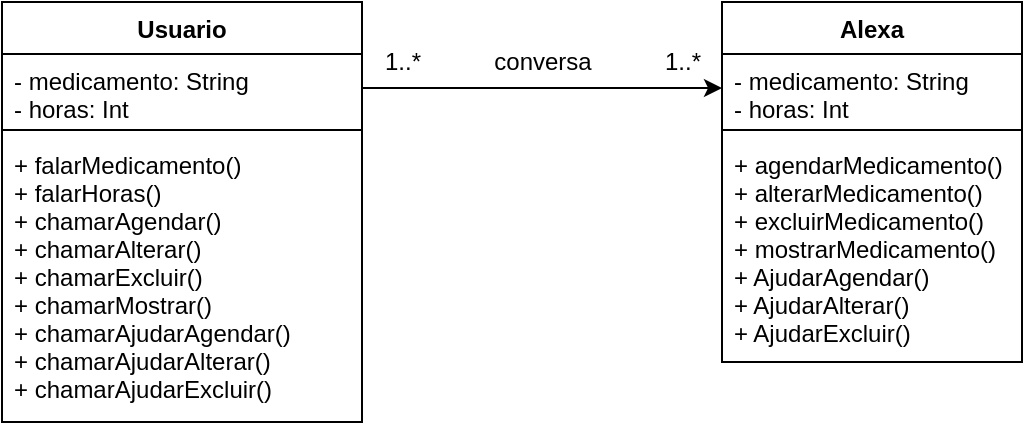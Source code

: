 <mxfile version="14.7.10" type="device"><diagram id="OY3RYMJDc1e3CxfWYjme" name="Diagrama de Classe"><mxGraphModel dx="783" dy="442" grid="1" gridSize="10" guides="1" tooltips="1" connect="1" arrows="1" fold="1" page="1" pageScale="1" pageWidth="827" pageHeight="1169" background="#ffffff" math="0" shadow="0"><root><mxCell id="0"/><mxCell id="1" parent="0"/><mxCell id="vJPKn4PcI-dAZywdKtYk-10" value="Alexa" style="swimlane;fontStyle=1;align=center;verticalAlign=top;childLayout=stackLayout;horizontal=1;startSize=26;horizontalStack=0;resizeParent=1;resizeParentMax=0;resizeLast=0;collapsible=1;marginBottom=0;" vertex="1" parent="1"><mxGeometry x="400" y="40" width="150" height="180" as="geometry"><mxRectangle x="110" y="70" width="80" height="26" as="alternateBounds"/></mxGeometry></mxCell><mxCell id="vJPKn4PcI-dAZywdKtYk-11" value="- medicamento: String&#10;- horas: Int " style="text;strokeColor=none;fillColor=none;align=left;verticalAlign=top;spacingLeft=4;spacingRight=4;overflow=hidden;rotatable=0;points=[[0,0.5],[1,0.5]];portConstraint=eastwest;" vertex="1" parent="vJPKn4PcI-dAZywdKtYk-10"><mxGeometry y="26" width="150" height="34" as="geometry"/></mxCell><mxCell id="vJPKn4PcI-dAZywdKtYk-12" value="" style="line;strokeWidth=1;fillColor=none;align=left;verticalAlign=middle;spacingTop=-1;spacingLeft=3;spacingRight=3;rotatable=0;labelPosition=right;points=[];portConstraint=eastwest;" vertex="1" parent="vJPKn4PcI-dAZywdKtYk-10"><mxGeometry y="60" width="150" height="8" as="geometry"/></mxCell><mxCell id="vJPKn4PcI-dAZywdKtYk-13" value="+ agendarMedicamento()&#10;+ alterarMedicamento()&#10;+ excluirMedicamento()&#10;+ mostrarMedicamento()&#10;+ AjudarAgendar()&#10;+ AjudarAlterar()&#10;+ AjudarExcluir()" style="text;strokeColor=none;fillColor=none;align=left;verticalAlign=top;spacingLeft=4;spacingRight=4;overflow=hidden;rotatable=0;points=[[0,0.5],[1,0.5]];portConstraint=eastwest;" vertex="1" parent="vJPKn4PcI-dAZywdKtYk-10"><mxGeometry y="68" width="150" height="112" as="geometry"/></mxCell><mxCell id="vJPKn4PcI-dAZywdKtYk-15" value="1..*" style="text;html=1;align=center;verticalAlign=middle;resizable=0;points=[];autosize=1;strokeColor=none;" vertex="1" parent="1"><mxGeometry x="225" y="60" width="30" height="20" as="geometry"/></mxCell><mxCell id="vJPKn4PcI-dAZywdKtYk-17" value="conversa" style="text;html=1;align=center;verticalAlign=middle;resizable=0;points=[];autosize=1;strokeColor=none;" vertex="1" parent="1"><mxGeometry x="280" y="60" width="60" height="20" as="geometry"/></mxCell><mxCell id="vJPKn4PcI-dAZywdKtYk-18" value="1..*" style="text;html=1;align=center;verticalAlign=middle;resizable=0;points=[];autosize=1;strokeColor=none;" vertex="1" parent="1"><mxGeometry x="365" y="60" width="30" height="20" as="geometry"/></mxCell><mxCell id="vJPKn4PcI-dAZywdKtYk-22" value="Usuario" style="swimlane;fontStyle=1;align=center;verticalAlign=top;childLayout=stackLayout;horizontal=1;startSize=26;horizontalStack=0;resizeParent=1;resizeParentMax=0;resizeLast=0;collapsible=1;marginBottom=0;" vertex="1" parent="1"><mxGeometry x="40" y="40" width="180" height="210" as="geometry"/></mxCell><mxCell id="vJPKn4PcI-dAZywdKtYk-23" value="- medicamento: String&#10;- horas: Int" style="text;strokeColor=none;fillColor=none;align=left;verticalAlign=top;spacingLeft=4;spacingRight=4;overflow=hidden;rotatable=0;points=[[0,0.5],[1,0.5]];portConstraint=eastwest;" vertex="1" parent="vJPKn4PcI-dAZywdKtYk-22"><mxGeometry y="26" width="180" height="34" as="geometry"/></mxCell><mxCell id="vJPKn4PcI-dAZywdKtYk-24" value="" style="line;strokeWidth=1;fillColor=none;align=left;verticalAlign=middle;spacingTop=-1;spacingLeft=3;spacingRight=3;rotatable=0;labelPosition=right;points=[];portConstraint=eastwest;" vertex="1" parent="vJPKn4PcI-dAZywdKtYk-22"><mxGeometry y="60" width="180" height="8" as="geometry"/></mxCell><mxCell id="vJPKn4PcI-dAZywdKtYk-25" value="+ falarMedicamento()&#10;+ falarHoras()&#10;+ chamarAgendar()&#10;+ chamarAlterar()&#10;+ chamarExcluir()&#10;+ chamarMostrar()&#10;+ chamarAjudarAgendar()&#10;+ chamarAjudarAlterar()&#10;+ chamarAjudarExcluir()" style="text;strokeColor=none;fillColor=none;align=left;verticalAlign=top;spacingLeft=4;spacingRight=4;overflow=hidden;rotatable=0;points=[[0,0.5],[1,0.5]];portConstraint=eastwest;" vertex="1" parent="vJPKn4PcI-dAZywdKtYk-22"><mxGeometry y="68" width="180" height="142" as="geometry"/></mxCell><mxCell id="vJPKn4PcI-dAZywdKtYk-28" style="edgeStyle=orthogonalEdgeStyle;rounded=0;orthogonalLoop=1;jettySize=auto;html=1;entryX=0;entryY=0.5;entryDx=0;entryDy=0;" edge="1" parent="1" source="vJPKn4PcI-dAZywdKtYk-23" target="vJPKn4PcI-dAZywdKtYk-11"><mxGeometry relative="1" as="geometry"/></mxCell></root></mxGraphModel></diagram></mxfile>